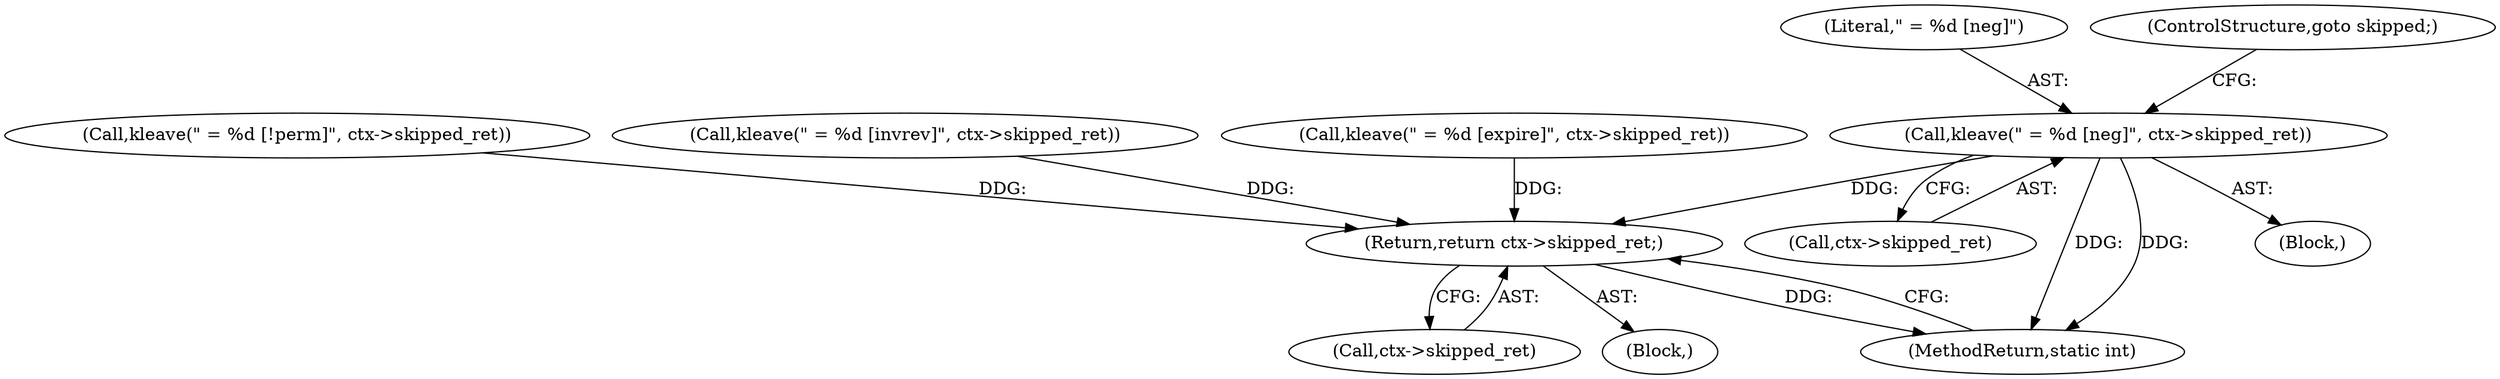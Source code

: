 digraph "0_linux_363b02dab09b3226f3bd1420dad9c72b79a42a76_11@pointer" {
"1000284" [label="(Call,kleave(\" = %d [neg]\", ctx->skipped_ret))"];
"1000304" [label="(Return,return ctx->skipped_ret;)"];
"1000285" [label="(Literal,\" = %d [neg]\")"];
"1000284" [label="(Call,kleave(\" = %d [neg]\", ctx->skipped_ret))"];
"1000260" [label="(Call,kleave(\" = %d [!perm]\", ctx->skipped_ret))"];
"1000178" [label="(Call,kleave(\" = %d [invrev]\", ctx->skipped_ret))"];
"1000305" [label="(Call,ctx->skipped_ret)"];
"1000109" [label="(Block,)"];
"1000289" [label="(ControlStructure,goto skipped;)"];
"1000286" [label="(Call,ctx->skipped_ret)"];
"1000308" [label="(MethodReturn,static int)"];
"1000277" [label="(Block,)"];
"1000213" [label="(Call,kleave(\" = %d [expire]\", ctx->skipped_ret))"];
"1000304" [label="(Return,return ctx->skipped_ret;)"];
"1000284" -> "1000277"  [label="AST: "];
"1000284" -> "1000286"  [label="CFG: "];
"1000285" -> "1000284"  [label="AST: "];
"1000286" -> "1000284"  [label="AST: "];
"1000289" -> "1000284"  [label="CFG: "];
"1000284" -> "1000308"  [label="DDG: "];
"1000284" -> "1000308"  [label="DDG: "];
"1000284" -> "1000304"  [label="DDG: "];
"1000304" -> "1000109"  [label="AST: "];
"1000304" -> "1000305"  [label="CFG: "];
"1000305" -> "1000304"  [label="AST: "];
"1000308" -> "1000304"  [label="CFG: "];
"1000304" -> "1000308"  [label="DDG: "];
"1000178" -> "1000304"  [label="DDG: "];
"1000260" -> "1000304"  [label="DDG: "];
"1000213" -> "1000304"  [label="DDG: "];
}
